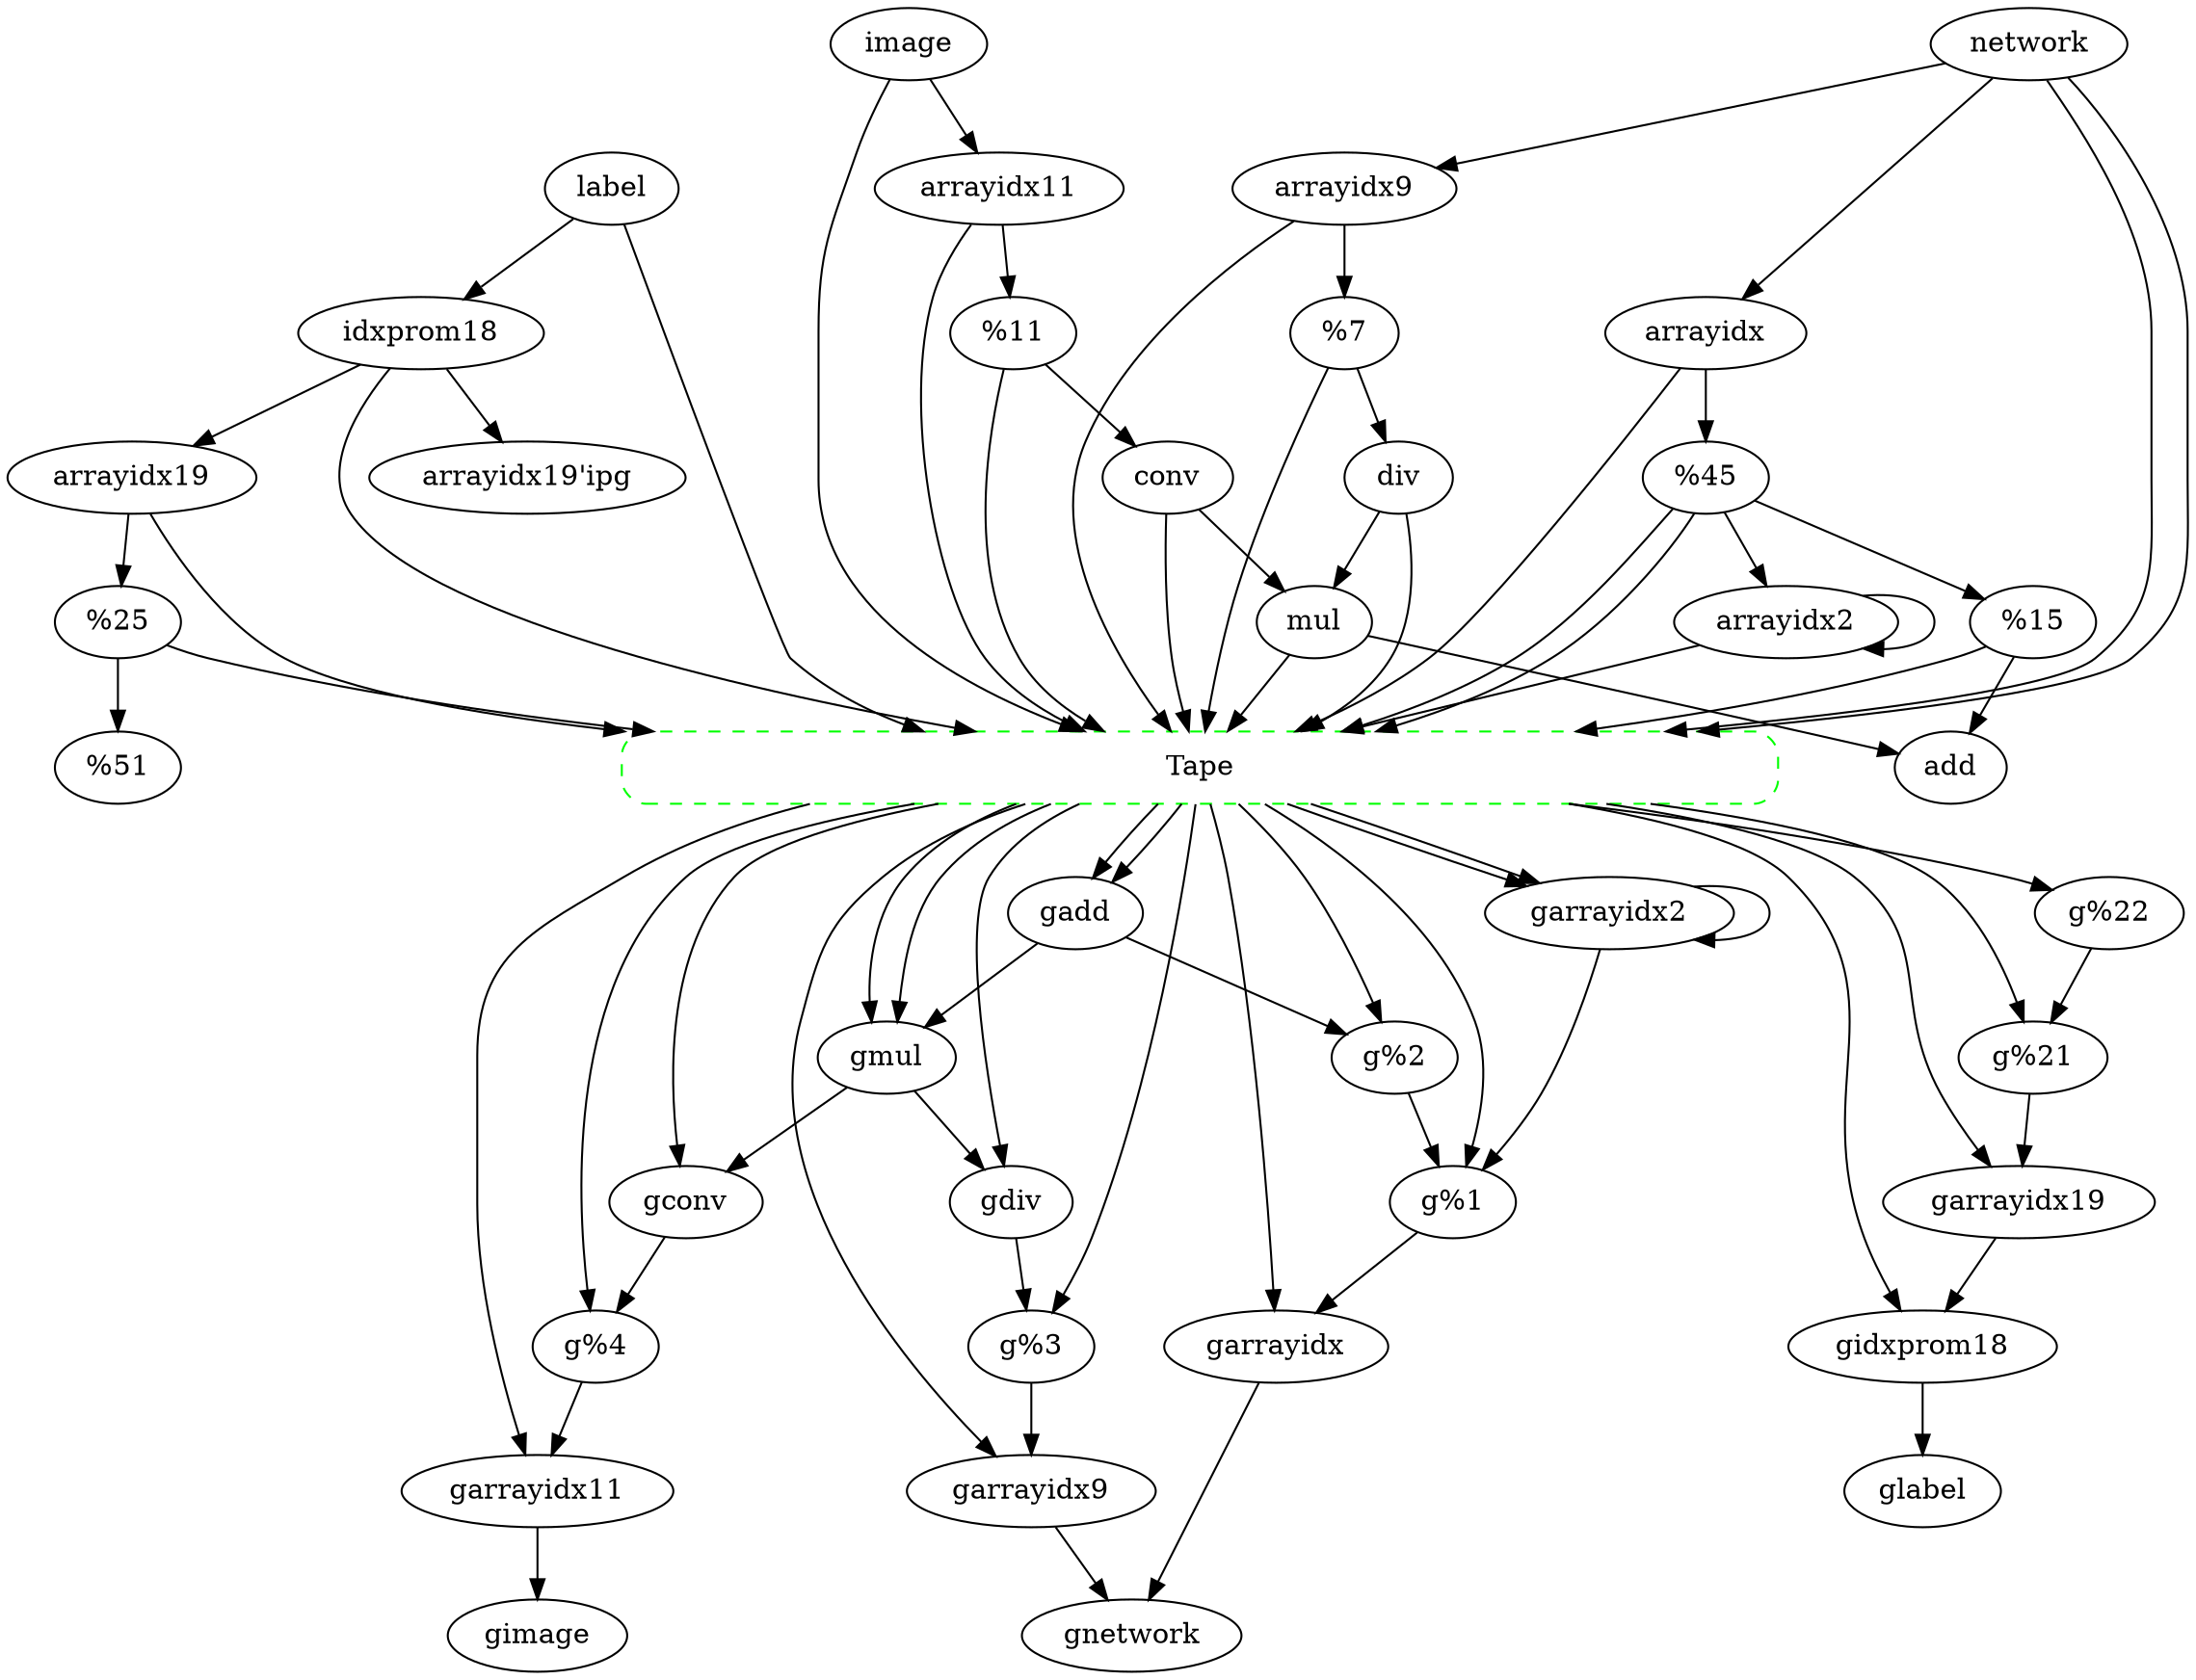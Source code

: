 digraph G {
	{
		node [shape=Mrecord, color=green, style=dashed, width=8];
		Tape
	}
	subgraph Forward {
		"conv" -> "mul"
		"%3" -> "div"
		"%4" -> "conv"
		"%2" -> "add"
		"arrayidx9" -> "%3"
		"idxprom18" -> "arrayidx19'ipg"
		"idxprom18" -> "arrayidx19"
		"arrayidx19" -> "%21"
		"div" -> "mul"
		"arrayidx2" -> "arrayidx2"
		"mul" -> "add"
		"image" -> "arrayidx11"
		"network" -> "arrayidx"
		"network" -> "arrayidx9"
		"label" -> "idxprom18"
		"arrayidx11" -> "%4"
		"%1" -> "arrayidx2"
		"%1" -> "%2"
		"%21" -> "%22"
		"arrayidx" -> "%1"
	}
	subgraph Reverse {
		"gconv" -> "g%4"
		"%4" -> Tape
		Tape -> "gconv"
		"g%3" -> "garrayidx9"
		"arrayidx9" -> Tape
		Tape -> "g%3"
		"g%4" -> "garrayidx11"
		"arrayidx11" -> Tape
		Tape -> "g%4"
		"g%2" -> "g%1"
		"%1" -> Tape
		Tape -> "g%2"
		"garrayidx9" -> "gnetwork"
		"network" -> Tape
		Tape -> "garrayidx9"
		"gidxprom18" -> "glabel"
		"label" -> Tape
		Tape -> "gidxprom18"
		"garrayidx19" -> "gidxprom18"
		"idxprom18" -> Tape
		Tape -> "garrayidx19"
		"g%22" -> "g%21"
		"%21" -> Tape
		Tape -> "g%22"
		"gdiv" -> "g%3"
		"%3" -> Tape
		Tape -> "gdiv"
		"garrayidx2" -> "garrayidx2"
		"arrayidx2" -> Tape
		Tape -> "garrayidx2"
		"garrayidx2" -> "g%1"
		"%1" -> Tape
		Tape -> "garrayidx2"
		"gmul" -> "gconv"
		"conv" -> Tape
		Tape -> "gmul"
		"gmul" -> "gdiv"
		"div" -> Tape
		Tape -> "gmul"
		"gadd" -> "g%2"
		"%2" -> Tape
		Tape -> "gadd"
		"gadd" -> "gmul"
		"mul" -> Tape
		Tape -> "gadd"
		"garrayidx11" -> "gimage"
		"image" -> Tape
		Tape -> "garrayidx11"
		"g%1" -> "garrayidx"
		"arrayidx" -> Tape
		Tape -> "g%1"
		"g%21" -> "garrayidx19"
		"arrayidx19" -> Tape
		Tape -> "g%21"
		"garrayidx" -> "gnetwork"
		"network" -> Tape
		Tape -> "garrayidx"
	}
}
